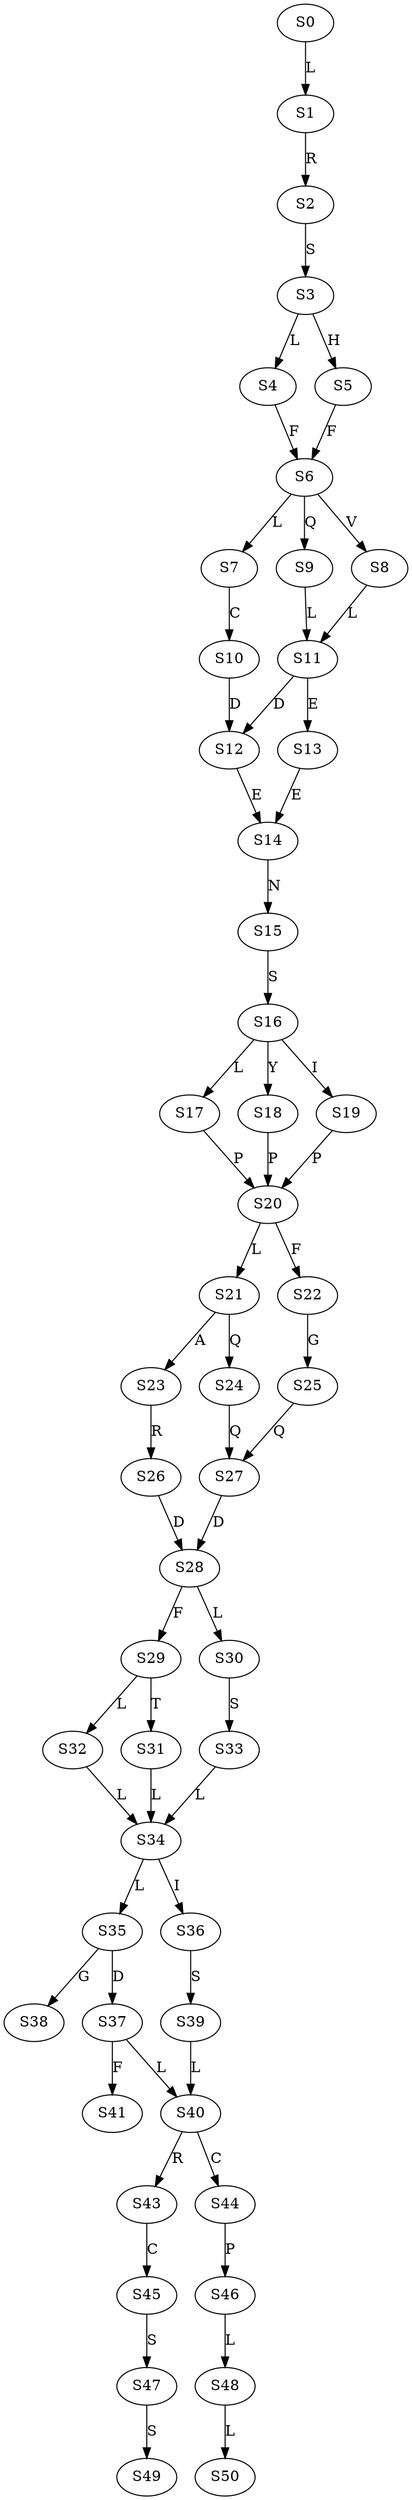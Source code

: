 strict digraph  {
	S0 -> S1 [ label = L ];
	S1 -> S2 [ label = R ];
	S2 -> S3 [ label = S ];
	S3 -> S4 [ label = L ];
	S3 -> S5 [ label = H ];
	S4 -> S6 [ label = F ];
	S5 -> S6 [ label = F ];
	S6 -> S7 [ label = L ];
	S6 -> S8 [ label = V ];
	S6 -> S9 [ label = Q ];
	S7 -> S10 [ label = C ];
	S8 -> S11 [ label = L ];
	S9 -> S11 [ label = L ];
	S10 -> S12 [ label = D ];
	S11 -> S13 [ label = E ];
	S11 -> S12 [ label = D ];
	S12 -> S14 [ label = E ];
	S13 -> S14 [ label = E ];
	S14 -> S15 [ label = N ];
	S15 -> S16 [ label = S ];
	S16 -> S17 [ label = L ];
	S16 -> S18 [ label = Y ];
	S16 -> S19 [ label = I ];
	S17 -> S20 [ label = P ];
	S18 -> S20 [ label = P ];
	S19 -> S20 [ label = P ];
	S20 -> S21 [ label = L ];
	S20 -> S22 [ label = F ];
	S21 -> S23 [ label = A ];
	S21 -> S24 [ label = Q ];
	S22 -> S25 [ label = G ];
	S23 -> S26 [ label = R ];
	S24 -> S27 [ label = Q ];
	S25 -> S27 [ label = Q ];
	S26 -> S28 [ label = D ];
	S27 -> S28 [ label = D ];
	S28 -> S29 [ label = F ];
	S28 -> S30 [ label = L ];
	S29 -> S31 [ label = T ];
	S29 -> S32 [ label = L ];
	S30 -> S33 [ label = S ];
	S31 -> S34 [ label = L ];
	S32 -> S34 [ label = L ];
	S33 -> S34 [ label = L ];
	S34 -> S35 [ label = L ];
	S34 -> S36 [ label = I ];
	S35 -> S37 [ label = D ];
	S35 -> S38 [ label = G ];
	S36 -> S39 [ label = S ];
	S37 -> S40 [ label = L ];
	S37 -> S41 [ label = F ];
	S39 -> S40 [ label = L ];
	S40 -> S43 [ label = R ];
	S40 -> S44 [ label = C ];
	S43 -> S45 [ label = C ];
	S44 -> S46 [ label = P ];
	S45 -> S47 [ label = S ];
	S46 -> S48 [ label = L ];
	S47 -> S49 [ label = S ];
	S48 -> S50 [ label = L ];
}
